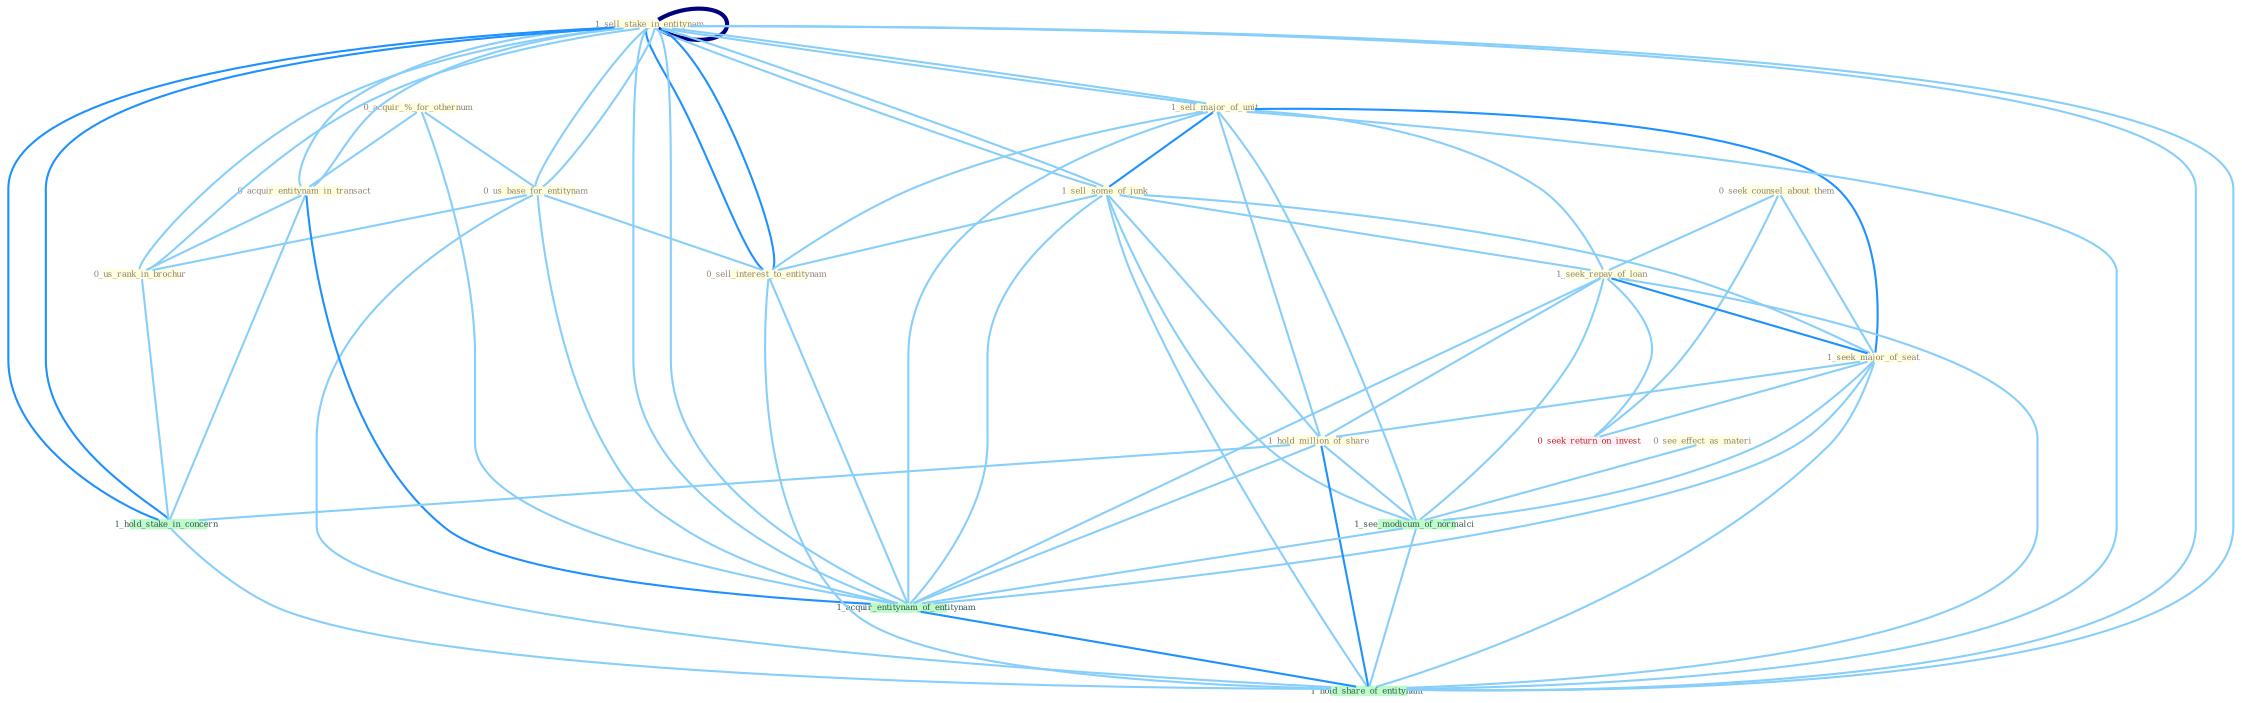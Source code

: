 Graph G{ 
    node
    [shape=polygon,style=filled,width=.5,height=.06,color="#BDFCC9",fixedsize=true,fontsize=4,
    fontcolor="#2f4f4f"];
    {node
    [color="#ffffe0", fontcolor="#8b7d6b"] "1_sell_stake_in_entitynam " "1_sell_major_of_unit " "0_seek_counsel_about_them " "0_acquir_%_for_othernum " "0_us_base_for_entitynam " "0_acquir_entitynam_in_transact " "1_sell_some_of_junk " "1_sell_stake_in_entitynam " "1_seek_repay_of_loan " "1_seek_major_of_seat " "0_sell_interest_to_entitynam " "1_hold_million_of_share " "0_us_rank_in_brochur " "0_see_effect_as_materi "}
{node [color="#fff0f5", fontcolor="#b22222"] "0_seek_return_on_invest "}
edge [color="#B0E2FF"];

	"1_sell_stake_in_entitynam " -- "1_sell_major_of_unit " [w="1", color="#87cefa" ];
	"1_sell_stake_in_entitynam " -- "0_us_base_for_entitynam " [w="1", color="#87cefa" ];
	"1_sell_stake_in_entitynam " -- "0_acquir_entitynam_in_transact " [w="1", color="#87cefa" ];
	"1_sell_stake_in_entitynam " -- "1_sell_some_of_junk " [w="1", color="#87cefa" ];
	"1_sell_stake_in_entitynam " -- "1_sell_stake_in_entitynam " [w="4", style=bold, color="#000080", len=0.4];
	"1_sell_stake_in_entitynam " -- "0_sell_interest_to_entitynam " [w="2", color="#1e90ff" , len=0.8];
	"1_sell_stake_in_entitynam " -- "0_us_rank_in_brochur " [w="1", color="#87cefa" ];
	"1_sell_stake_in_entitynam " -- "1_hold_stake_in_concern " [w="2", color="#1e90ff" , len=0.8];
	"1_sell_stake_in_entitynam " -- "1_acquir_entitynam_of_entitynam " [w="1", color="#87cefa" ];
	"1_sell_stake_in_entitynam " -- "1_hold_share_of_entitynam " [w="1", color="#87cefa" ];
	"1_sell_major_of_unit " -- "1_sell_some_of_junk " [w="2", color="#1e90ff" , len=0.8];
	"1_sell_major_of_unit " -- "1_sell_stake_in_entitynam " [w="1", color="#87cefa" ];
	"1_sell_major_of_unit " -- "1_seek_repay_of_loan " [w="1", color="#87cefa" ];
	"1_sell_major_of_unit " -- "1_seek_major_of_seat " [w="2", color="#1e90ff" , len=0.8];
	"1_sell_major_of_unit " -- "0_sell_interest_to_entitynam " [w="1", color="#87cefa" ];
	"1_sell_major_of_unit " -- "1_hold_million_of_share " [w="1", color="#87cefa" ];
	"1_sell_major_of_unit " -- "1_see_modicum_of_normalci " [w="1", color="#87cefa" ];
	"1_sell_major_of_unit " -- "1_acquir_entitynam_of_entitynam " [w="1", color="#87cefa" ];
	"1_sell_major_of_unit " -- "1_hold_share_of_entitynam " [w="1", color="#87cefa" ];
	"0_seek_counsel_about_them " -- "1_seek_repay_of_loan " [w="1", color="#87cefa" ];
	"0_seek_counsel_about_them " -- "1_seek_major_of_seat " [w="1", color="#87cefa" ];
	"0_seek_counsel_about_them " -- "0_seek_return_on_invest " [w="1", color="#87cefa" ];
	"0_acquir_%_for_othernum " -- "0_us_base_for_entitynam " [w="1", color="#87cefa" ];
	"0_acquir_%_for_othernum " -- "0_acquir_entitynam_in_transact " [w="1", color="#87cefa" ];
	"0_acquir_%_for_othernum " -- "1_acquir_entitynam_of_entitynam " [w="1", color="#87cefa" ];
	"0_us_base_for_entitynam " -- "1_sell_stake_in_entitynam " [w="1", color="#87cefa" ];
	"0_us_base_for_entitynam " -- "0_sell_interest_to_entitynam " [w="1", color="#87cefa" ];
	"0_us_base_for_entitynam " -- "0_us_rank_in_brochur " [w="1", color="#87cefa" ];
	"0_us_base_for_entitynam " -- "1_acquir_entitynam_of_entitynam " [w="1", color="#87cefa" ];
	"0_us_base_for_entitynam " -- "1_hold_share_of_entitynam " [w="1", color="#87cefa" ];
	"0_acquir_entitynam_in_transact " -- "1_sell_stake_in_entitynam " [w="1", color="#87cefa" ];
	"0_acquir_entitynam_in_transact " -- "0_us_rank_in_brochur " [w="1", color="#87cefa" ];
	"0_acquir_entitynam_in_transact " -- "1_hold_stake_in_concern " [w="1", color="#87cefa" ];
	"0_acquir_entitynam_in_transact " -- "1_acquir_entitynam_of_entitynam " [w="2", color="#1e90ff" , len=0.8];
	"1_sell_some_of_junk " -- "1_sell_stake_in_entitynam " [w="1", color="#87cefa" ];
	"1_sell_some_of_junk " -- "1_seek_repay_of_loan " [w="1", color="#87cefa" ];
	"1_sell_some_of_junk " -- "1_seek_major_of_seat " [w="1", color="#87cefa" ];
	"1_sell_some_of_junk " -- "0_sell_interest_to_entitynam " [w="1", color="#87cefa" ];
	"1_sell_some_of_junk " -- "1_hold_million_of_share " [w="1", color="#87cefa" ];
	"1_sell_some_of_junk " -- "1_see_modicum_of_normalci " [w="1", color="#87cefa" ];
	"1_sell_some_of_junk " -- "1_acquir_entitynam_of_entitynam " [w="1", color="#87cefa" ];
	"1_sell_some_of_junk " -- "1_hold_share_of_entitynam " [w="1", color="#87cefa" ];
	"1_sell_stake_in_entitynam " -- "0_sell_interest_to_entitynam " [w="2", color="#1e90ff" , len=0.8];
	"1_sell_stake_in_entitynam " -- "0_us_rank_in_brochur " [w="1", color="#87cefa" ];
	"1_sell_stake_in_entitynam " -- "1_hold_stake_in_concern " [w="2", color="#1e90ff" , len=0.8];
	"1_sell_stake_in_entitynam " -- "1_acquir_entitynam_of_entitynam " [w="1", color="#87cefa" ];
	"1_sell_stake_in_entitynam " -- "1_hold_share_of_entitynam " [w="1", color="#87cefa" ];
	"1_seek_repay_of_loan " -- "1_seek_major_of_seat " [w="2", color="#1e90ff" , len=0.8];
	"1_seek_repay_of_loan " -- "1_hold_million_of_share " [w="1", color="#87cefa" ];
	"1_seek_repay_of_loan " -- "0_seek_return_on_invest " [w="1", color="#87cefa" ];
	"1_seek_repay_of_loan " -- "1_see_modicum_of_normalci " [w="1", color="#87cefa" ];
	"1_seek_repay_of_loan " -- "1_acquir_entitynam_of_entitynam " [w="1", color="#87cefa" ];
	"1_seek_repay_of_loan " -- "1_hold_share_of_entitynam " [w="1", color="#87cefa" ];
	"1_seek_major_of_seat " -- "1_hold_million_of_share " [w="1", color="#87cefa" ];
	"1_seek_major_of_seat " -- "0_seek_return_on_invest " [w="1", color="#87cefa" ];
	"1_seek_major_of_seat " -- "1_see_modicum_of_normalci " [w="1", color="#87cefa" ];
	"1_seek_major_of_seat " -- "1_acquir_entitynam_of_entitynam " [w="1", color="#87cefa" ];
	"1_seek_major_of_seat " -- "1_hold_share_of_entitynam " [w="1", color="#87cefa" ];
	"0_sell_interest_to_entitynam " -- "1_acquir_entitynam_of_entitynam " [w="1", color="#87cefa" ];
	"0_sell_interest_to_entitynam " -- "1_hold_share_of_entitynam " [w="1", color="#87cefa" ];
	"1_hold_million_of_share " -- "1_hold_stake_in_concern " [w="1", color="#87cefa" ];
	"1_hold_million_of_share " -- "1_see_modicum_of_normalci " [w="1", color="#87cefa" ];
	"1_hold_million_of_share " -- "1_acquir_entitynam_of_entitynam " [w="1", color="#87cefa" ];
	"1_hold_million_of_share " -- "1_hold_share_of_entitynam " [w="2", color="#1e90ff" , len=0.8];
	"0_us_rank_in_brochur " -- "1_hold_stake_in_concern " [w="1", color="#87cefa" ];
	"0_see_effect_as_materi " -- "1_see_modicum_of_normalci " [w="1", color="#87cefa" ];
	"1_hold_stake_in_concern " -- "1_hold_share_of_entitynam " [w="1", color="#87cefa" ];
	"1_see_modicum_of_normalci " -- "1_acquir_entitynam_of_entitynam " [w="1", color="#87cefa" ];
	"1_see_modicum_of_normalci " -- "1_hold_share_of_entitynam " [w="1", color="#87cefa" ];
	"1_acquir_entitynam_of_entitynam " -- "1_hold_share_of_entitynam " [w="2", color="#1e90ff" , len=0.8];
}